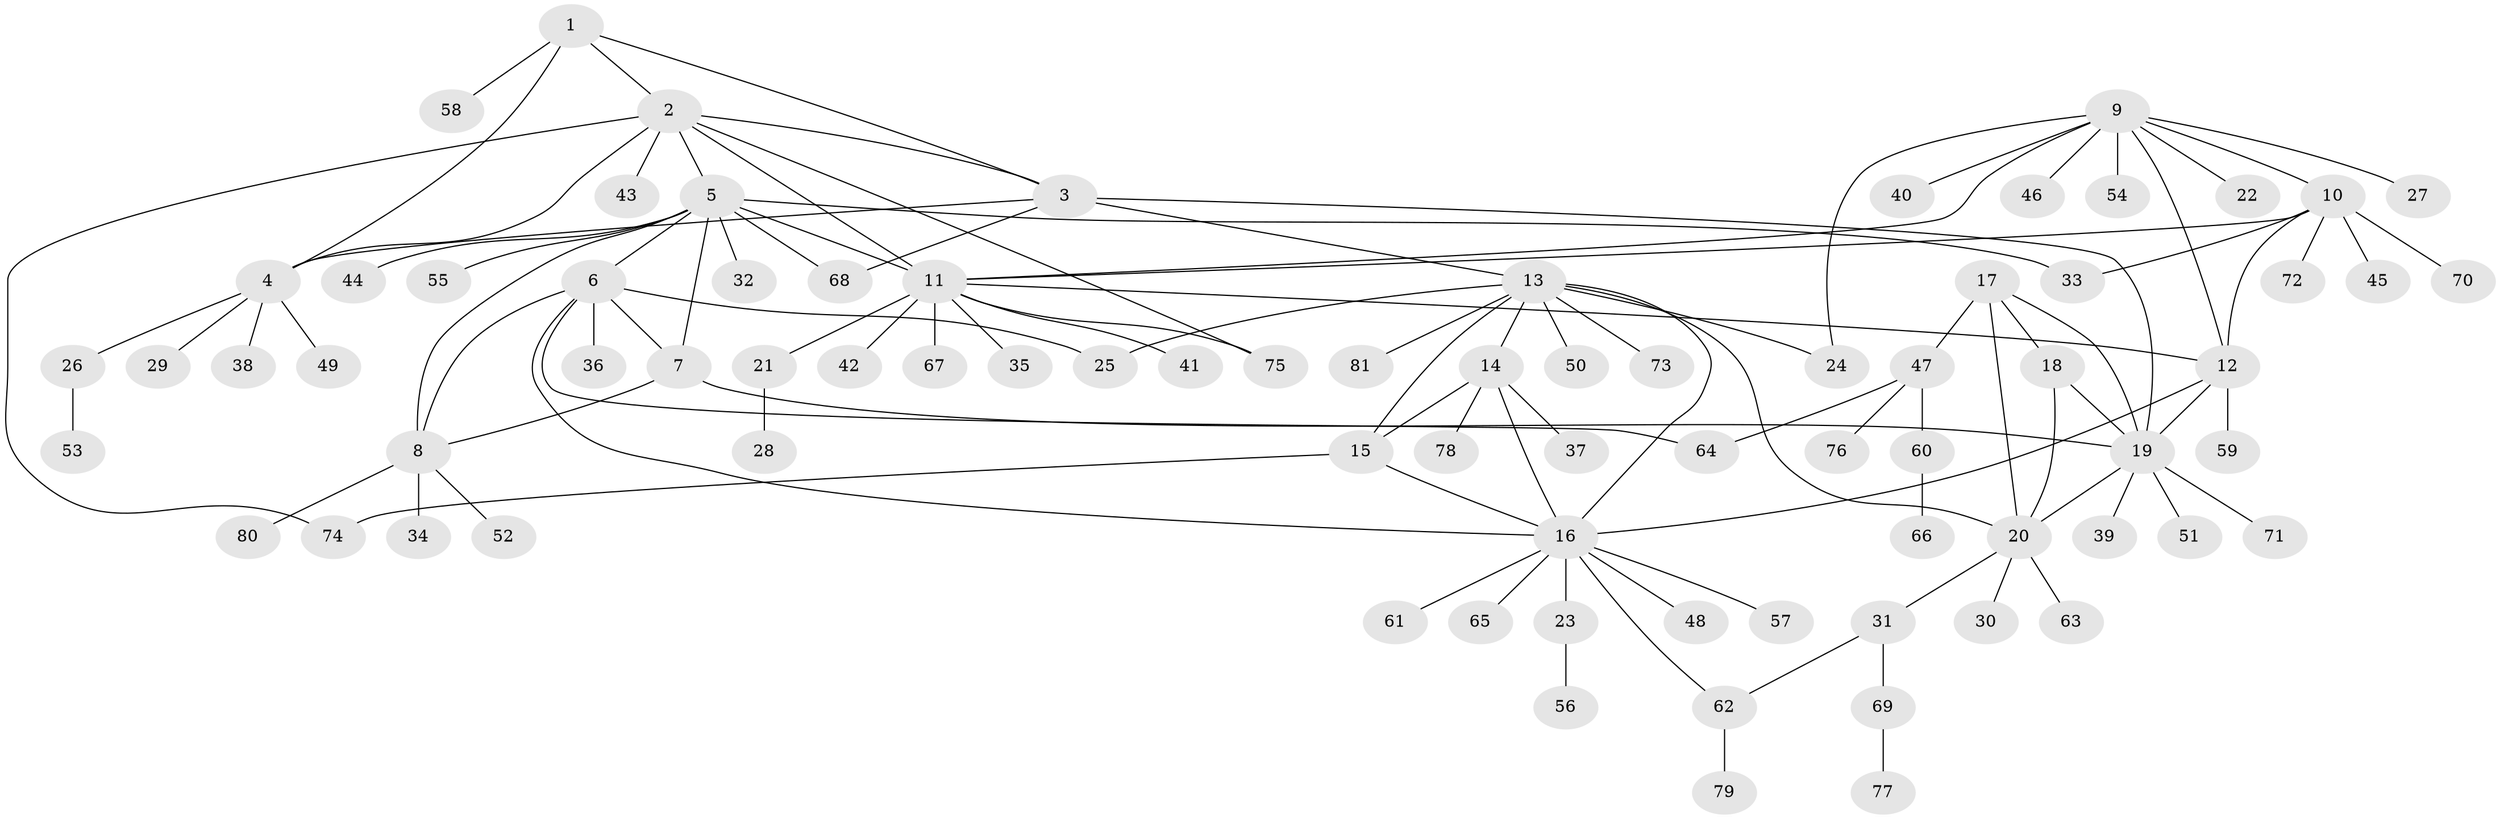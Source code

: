 // coarse degree distribution, {8: 0.016666666666666666, 5: 0.08333333333333333, 10: 0.05, 7: 0.016666666666666666, 9: 0.03333333333333333, 6: 0.016666666666666666, 11: 0.016666666666666666, 4: 0.05, 3: 0.03333333333333333, 1: 0.6166666666666667, 2: 0.06666666666666667}
// Generated by graph-tools (version 1.1) at 2025/42/03/06/25 10:42:06]
// undirected, 81 vertices, 109 edges
graph export_dot {
graph [start="1"]
  node [color=gray90,style=filled];
  1;
  2;
  3;
  4;
  5;
  6;
  7;
  8;
  9;
  10;
  11;
  12;
  13;
  14;
  15;
  16;
  17;
  18;
  19;
  20;
  21;
  22;
  23;
  24;
  25;
  26;
  27;
  28;
  29;
  30;
  31;
  32;
  33;
  34;
  35;
  36;
  37;
  38;
  39;
  40;
  41;
  42;
  43;
  44;
  45;
  46;
  47;
  48;
  49;
  50;
  51;
  52;
  53;
  54;
  55;
  56;
  57;
  58;
  59;
  60;
  61;
  62;
  63;
  64;
  65;
  66;
  67;
  68;
  69;
  70;
  71;
  72;
  73;
  74;
  75;
  76;
  77;
  78;
  79;
  80;
  81;
  1 -- 2;
  1 -- 3;
  1 -- 4;
  1 -- 58;
  2 -- 3;
  2 -- 4;
  2 -- 5;
  2 -- 11;
  2 -- 43;
  2 -- 74;
  2 -- 75;
  3 -- 4;
  3 -- 13;
  3 -- 19;
  3 -- 68;
  4 -- 26;
  4 -- 29;
  4 -- 38;
  4 -- 49;
  5 -- 6;
  5 -- 7;
  5 -- 8;
  5 -- 11;
  5 -- 32;
  5 -- 33;
  5 -- 44;
  5 -- 55;
  5 -- 68;
  6 -- 7;
  6 -- 8;
  6 -- 16;
  6 -- 25;
  6 -- 36;
  6 -- 64;
  7 -- 8;
  7 -- 19;
  8 -- 34;
  8 -- 52;
  8 -- 80;
  9 -- 10;
  9 -- 11;
  9 -- 12;
  9 -- 22;
  9 -- 24;
  9 -- 27;
  9 -- 40;
  9 -- 46;
  9 -- 54;
  10 -- 11;
  10 -- 12;
  10 -- 33;
  10 -- 45;
  10 -- 70;
  10 -- 72;
  11 -- 12;
  11 -- 21;
  11 -- 35;
  11 -- 41;
  11 -- 42;
  11 -- 67;
  11 -- 75;
  12 -- 16;
  12 -- 19;
  12 -- 59;
  13 -- 14;
  13 -- 15;
  13 -- 16;
  13 -- 20;
  13 -- 24;
  13 -- 25;
  13 -- 50;
  13 -- 73;
  13 -- 81;
  14 -- 15;
  14 -- 16;
  14 -- 37;
  14 -- 78;
  15 -- 16;
  15 -- 74;
  16 -- 23;
  16 -- 48;
  16 -- 57;
  16 -- 61;
  16 -- 62;
  16 -- 65;
  17 -- 18;
  17 -- 19;
  17 -- 20;
  17 -- 47;
  18 -- 19;
  18 -- 20;
  19 -- 20;
  19 -- 39;
  19 -- 51;
  19 -- 71;
  20 -- 30;
  20 -- 31;
  20 -- 63;
  21 -- 28;
  23 -- 56;
  26 -- 53;
  31 -- 62;
  31 -- 69;
  47 -- 60;
  47 -- 64;
  47 -- 76;
  60 -- 66;
  62 -- 79;
  69 -- 77;
}
